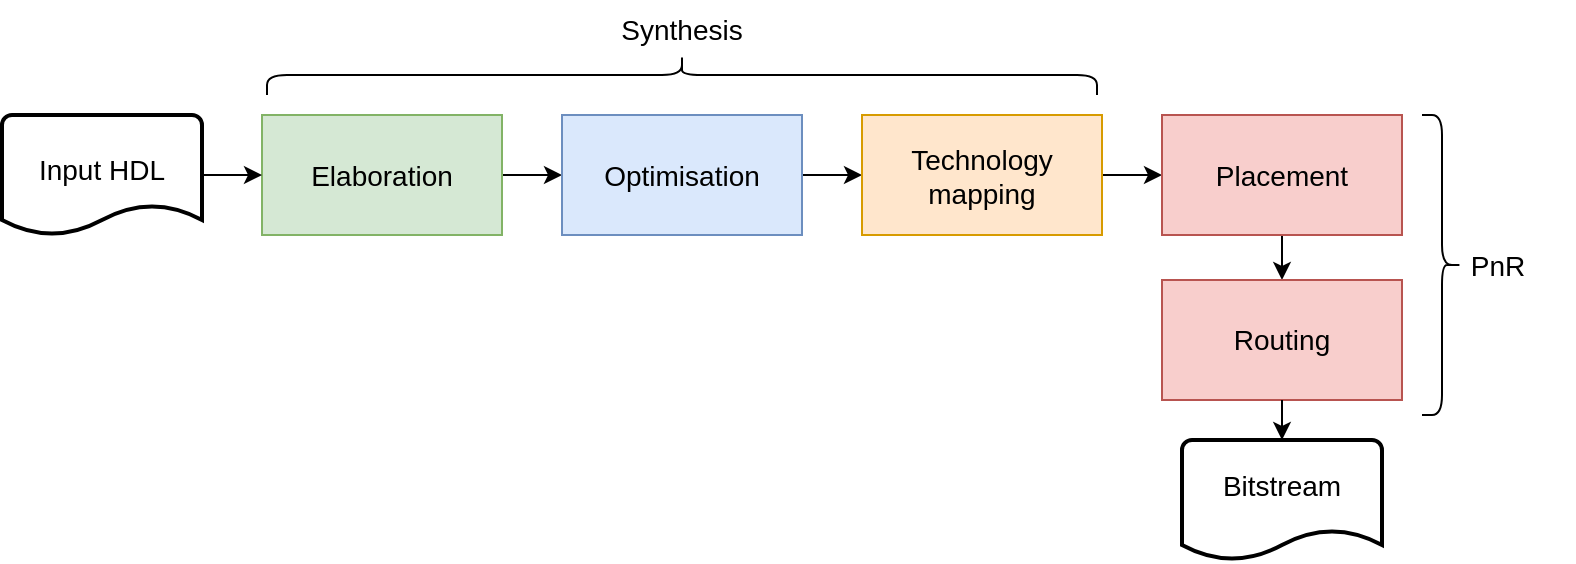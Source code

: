 <mxfile version="24.7.5">
  <diagram name="Page-1" id="rIEjTlfnBz-9zcmWtMJR">
    <mxGraphModel dx="1195" dy="698" grid="1" gridSize="10" guides="1" tooltips="1" connect="1" arrows="1" fold="1" page="1" pageScale="1" pageWidth="827" pageHeight="1169" math="0" shadow="0">
      <root>
        <mxCell id="0" />
        <mxCell id="1" parent="0" />
        <mxCell id="A__plgbokK1b6xo6oSvK-21" value="" style="strokeWidth=2;html=1;shape=mxgraph.flowchart.document2;whiteSpace=wrap;size=0.25;" vertex="1" parent="1">
          <mxGeometry x="600" y="330" width="100" height="60" as="geometry" />
        </mxCell>
        <mxCell id="A__plgbokK1b6xo6oSvK-20" value="" style="strokeWidth=2;html=1;shape=mxgraph.flowchart.document2;whiteSpace=wrap;size=0.25;" vertex="1" parent="1">
          <mxGeometry x="10" y="167.5" width="100" height="60" as="geometry" />
        </mxCell>
        <mxCell id="A__plgbokK1b6xo6oSvK-9" value="" style="edgeStyle=orthogonalEdgeStyle;rounded=0;orthogonalLoop=1;jettySize=auto;html=1;" edge="1" parent="1" source="A__plgbokK1b6xo6oSvK-1" target="A__plgbokK1b6xo6oSvK-4">
          <mxGeometry relative="1" as="geometry" />
        </mxCell>
        <mxCell id="A__plgbokK1b6xo6oSvK-1" value="&lt;font style=&quot;font-size: 14px;&quot;&gt;Elaboration&lt;/font&gt;" style="rounded=0;whiteSpace=wrap;html=1;glass=0;fillColor=#d5e8d4;strokeColor=#82b366;" vertex="1" parent="1">
          <mxGeometry x="140" y="167.5" width="120" height="60" as="geometry" />
        </mxCell>
        <mxCell id="A__plgbokK1b6xo6oSvK-3" style="edgeStyle=orthogonalEdgeStyle;rounded=0;orthogonalLoop=1;jettySize=auto;html=1;entryX=0;entryY=0.5;entryDx=0;entryDy=0;" edge="1" parent="1" target="A__plgbokK1b6xo6oSvK-1">
          <mxGeometry relative="1" as="geometry">
            <mxPoint x="110" y="197.5" as="sourcePoint" />
          </mxGeometry>
        </mxCell>
        <mxCell id="A__plgbokK1b6xo6oSvK-2" value="&lt;font style=&quot;font-size: 14px;&quot;&gt;Input HDL&lt;/font&gt;" style="text;html=1;align=center;verticalAlign=middle;whiteSpace=wrap;rounded=0;" vertex="1" parent="1">
          <mxGeometry x="15" y="180" width="90" height="30" as="geometry" />
        </mxCell>
        <mxCell id="A__plgbokK1b6xo6oSvK-10" value="" style="edgeStyle=orthogonalEdgeStyle;rounded=0;orthogonalLoop=1;jettySize=auto;html=1;" edge="1" parent="1" source="A__plgbokK1b6xo6oSvK-4" target="A__plgbokK1b6xo6oSvK-5">
          <mxGeometry relative="1" as="geometry" />
        </mxCell>
        <mxCell id="A__plgbokK1b6xo6oSvK-4" value="&lt;font style=&quot;font-size: 14px;&quot;&gt;Optimisation&lt;/font&gt;" style="rounded=0;whiteSpace=wrap;html=1;glass=0;fillColor=#dae8fc;strokeColor=#6c8ebf;" vertex="1" parent="1">
          <mxGeometry x="290" y="167.5" width="120" height="60" as="geometry" />
        </mxCell>
        <mxCell id="A__plgbokK1b6xo6oSvK-11" value="" style="edgeStyle=orthogonalEdgeStyle;rounded=0;orthogonalLoop=1;jettySize=auto;html=1;" edge="1" parent="1" source="A__plgbokK1b6xo6oSvK-5" target="A__plgbokK1b6xo6oSvK-7">
          <mxGeometry relative="1" as="geometry" />
        </mxCell>
        <mxCell id="A__plgbokK1b6xo6oSvK-5" value="&lt;font style=&quot;font-size: 14px;&quot;&gt;Technology mapping&lt;/font&gt;" style="rounded=0;whiteSpace=wrap;html=1;glass=0;fillColor=#ffe6cc;strokeColor=#d79b00;" vertex="1" parent="1">
          <mxGeometry x="440" y="167.5" width="120" height="60" as="geometry" />
        </mxCell>
        <mxCell id="A__plgbokK1b6xo6oSvK-12" value="" style="edgeStyle=orthogonalEdgeStyle;rounded=0;orthogonalLoop=1;jettySize=auto;html=1;" edge="1" parent="1" source="A__plgbokK1b6xo6oSvK-7" target="A__plgbokK1b6xo6oSvK-8">
          <mxGeometry relative="1" as="geometry" />
        </mxCell>
        <mxCell id="A__plgbokK1b6xo6oSvK-7" value="&lt;font style=&quot;font-size: 14px;&quot;&gt;Placement&lt;/font&gt;" style="rounded=0;whiteSpace=wrap;html=1;glass=0;fillColor=#f8cecc;strokeColor=#b85450;" vertex="1" parent="1">
          <mxGeometry x="590" y="167.5" width="120" height="60" as="geometry" />
        </mxCell>
        <mxCell id="A__plgbokK1b6xo6oSvK-8" value="&lt;font style=&quot;font-size: 14px;&quot;&gt;Routing&lt;/font&gt;" style="rounded=0;whiteSpace=wrap;html=1;glass=0;fillColor=#f8cecc;strokeColor=#b85450;" vertex="1" parent="1">
          <mxGeometry x="590" y="250" width="120" height="60" as="geometry" />
        </mxCell>
        <mxCell id="A__plgbokK1b6xo6oSvK-13" value="&lt;span style=&quot;font-size: 14px;&quot;&gt;Bitstream&lt;/span&gt;" style="text;html=1;align=center;verticalAlign=middle;whiteSpace=wrap;rounded=0;" vertex="1" parent="1">
          <mxGeometry x="615" y="337.5" width="70" height="30" as="geometry" />
        </mxCell>
        <mxCell id="A__plgbokK1b6xo6oSvK-16" value="" style="shape=curlyBracket;whiteSpace=wrap;html=1;rounded=1;flipH=1;labelPosition=right;verticalLabelPosition=middle;align=left;verticalAlign=middle;rotation=-90;" vertex="1" parent="1">
          <mxGeometry x="340" y="-60" width="20" height="415" as="geometry" />
        </mxCell>
        <mxCell id="A__plgbokK1b6xo6oSvK-17" value="&lt;font style=&quot;font-size: 14px;&quot;&gt;Synthesis&lt;/font&gt;" style="text;html=1;align=center;verticalAlign=middle;whiteSpace=wrap;rounded=0;" vertex="1" parent="1">
          <mxGeometry x="312" y="110" width="76" height="30" as="geometry" />
        </mxCell>
        <mxCell id="A__plgbokK1b6xo6oSvK-18" value="" style="shape=curlyBracket;whiteSpace=wrap;html=1;rounded=1;flipH=1;labelPosition=right;verticalLabelPosition=middle;align=left;verticalAlign=middle;" vertex="1" parent="1">
          <mxGeometry x="720" y="167.5" width="20" height="150" as="geometry" />
        </mxCell>
        <mxCell id="A__plgbokK1b6xo6oSvK-19" value="&lt;font style=&quot;font-size: 14px;&quot;&gt;PnR&lt;/font&gt;" style="text;html=1;align=center;verticalAlign=middle;whiteSpace=wrap;rounded=0;" vertex="1" parent="1">
          <mxGeometry x="720" y="227.5" width="76" height="30" as="geometry" />
        </mxCell>
        <mxCell id="A__plgbokK1b6xo6oSvK-22" style="edgeStyle=orthogonalEdgeStyle;rounded=0;orthogonalLoop=1;jettySize=auto;html=1;exitX=0.5;exitY=1;exitDx=0;exitDy=0;entryX=0.5;entryY=0;entryDx=0;entryDy=0;entryPerimeter=0;" edge="1" parent="1" source="A__plgbokK1b6xo6oSvK-8" target="A__plgbokK1b6xo6oSvK-21">
          <mxGeometry relative="1" as="geometry" />
        </mxCell>
      </root>
    </mxGraphModel>
  </diagram>
</mxfile>
